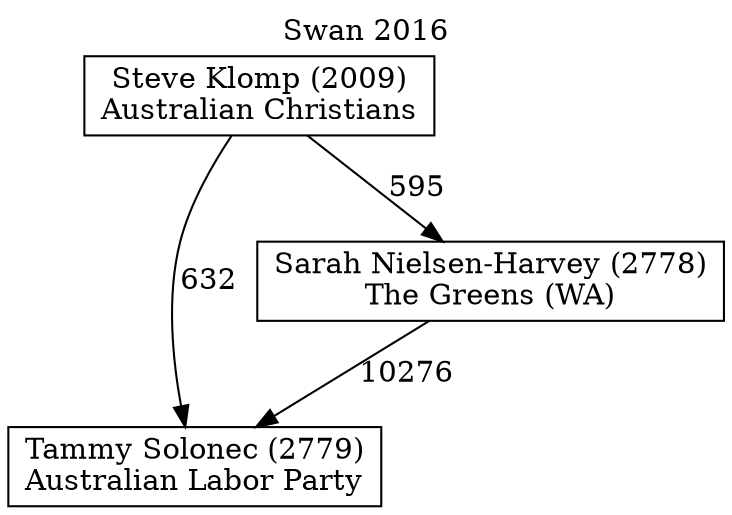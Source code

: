 // House preference flow
digraph "Tammy Solonec (2779)_Swan_2016" {
	graph [label="Swan 2016" labelloc=t mclimit=10]
	node [shape=box]
	"Steve Klomp (2009)" [label="Steve Klomp (2009)
Australian Christians"]
	"Tammy Solonec (2779)" [label="Tammy Solonec (2779)
Australian Labor Party"]
	"Sarah Nielsen-Harvey (2778)" [label="Sarah Nielsen-Harvey (2778)
The Greens (WA)"]
	"Steve Klomp (2009)" -> "Sarah Nielsen-Harvey (2778)" [label=595]
	"Steve Klomp (2009)" -> "Tammy Solonec (2779)" [label=632]
	"Sarah Nielsen-Harvey (2778)" -> "Tammy Solonec (2779)" [label=10276]
}
